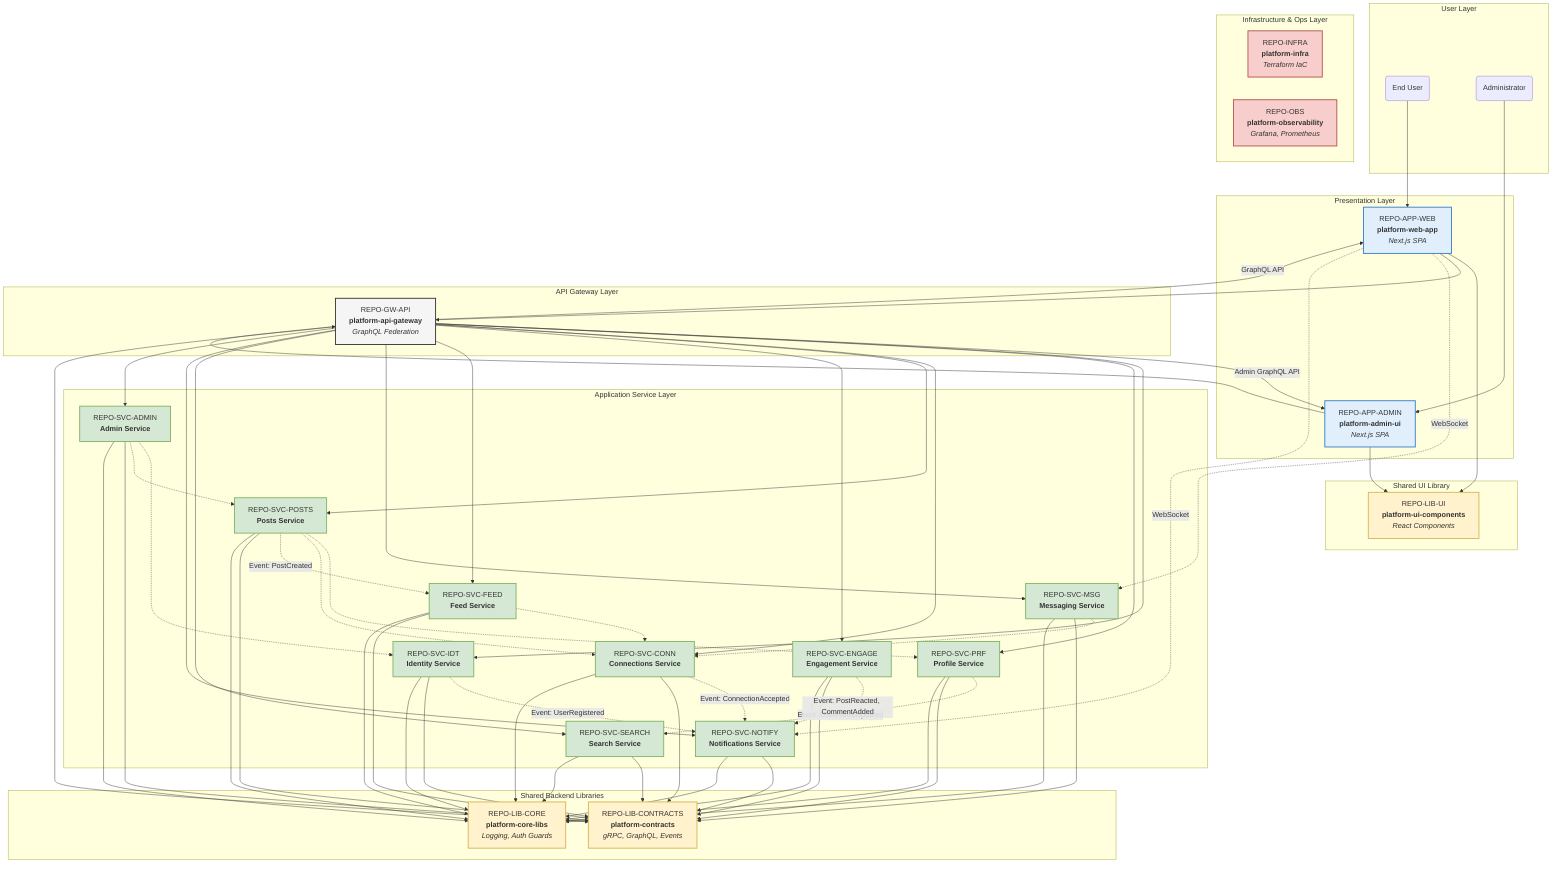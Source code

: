 graph TD
    subgraph "User Layer"
        U1(End User)
        U2(Administrator)
    end

    subgraph "Presentation Layer"
        WebApp[REPO-APP-WEB<br><b>platform-web-app</b><br><i>Next.js SPA</i>] 
        AdminUI[REPO-APP-ADMIN<br><b>platform-admin-ui</b><br><i>Next.js SPA</i>]
    end

    subgraph "Shared UI Library"
        LibUI[REPO-LIB-UI<br><b>platform-ui-components</b><br><i>React Components</i>]
    end

    subgraph "API Gateway Layer"
        APIGW[REPO-GW-API<br><b>platform-api-gateway</b><br><i>GraphQL Federation</i>]
    end

    subgraph "Application Service Layer"
        SvcIDT[REPO-SVC-IDT<br><b>Identity Service</b>]
        SvcPRF[REPO-SVC-PRF<br><b>Profile Service</b>]
        SvcCONN[REPO-SVC-CONN<br><b>Connections Service</b>]
        SvcPOSTS[REPO-SVC-POSTS<br><b>Posts Service</b>]
        SvcENGAGE[REPO-SVC-ENGAGE<br><b>Engagement Service</b>]
        SvcFEED[REPO-SVC-FEED<br><b>Feed Service</b>]
        SvcMSG[REPO-SVC-MSG<br><b>Messaging Service</b>]
        SvcSEARCH[REPO-SVC-SEARCH<br><b>Search Service</b>]
        SvcNOTIFY[REPO-SVC-NOTIFY<br><b>Notifications Service</b>]
        SvcADMIN[REPO-SVC-ADMIN<br><b>Admin Service</b>]
    end

    subgraph "Shared Backend Libraries"
        LibContracts[REPO-LIB-CONTRACTS<br><b>platform-contracts</b><br><i>gRPC, GraphQL, Events</i>]
        LibCore[REPO-LIB-CORE<br><b>platform-core-libs</b><br><i>Logging, Auth Guards</i>]
    end

    subgraph "Infrastructure & Ops Layer"
        Infra[REPO-INFRA<br><b>platform-infra</b><br><i>Terraform IaC</i>]
        Observability[REPO-OBS<br><b>platform-observability</b><br><i>Grafana, Prometheus</i>]
    end

    %% User to App Interactions
    U1 --> WebApp
    U2 --> AdminUI
    
    %% Presentation Layer Dependencies
    WebApp --> LibUI
    AdminUI --> LibUI
    WebApp --> APIGW -- GraphQL API --> WebApp
    AdminUI --> APIGW -- Admin GraphQL API --> AdminUI
    WebApp -. WebSocket .-> SvcMSG
    WebApp -. WebSocket .-> SvcNOTIFY

    %% Gateway to Service Dependencies
    APIGW --> SvcIDT
    APIGW --> SvcPRF
    APIGW --> SvcCONN
    APIGW --> SvcPOSTS
    APIGW --> SvcENGAGE
    APIGW --> SvcFEED
    APIGW --> SvcMSG
    APIGW --> SvcSEARCH
    APIGW --> SvcNOTIFY
    APIGW --> SvcADMIN

    %% Service to Service Dependencies (Sync - gRPC)
    SvcPOSTS -.-> SvcPRF
    SvcPOSTS -.-> SvcCONN
    SvcMSG -.-> SvcCONN
    SvcFEED -.-> SvcCONN
    SvcADMIN -.-> SvcIDT
    SvcADMIN -.-> SvcPOSTS

    %% Service to Service Dependencies (Async - Events)
    SvcIDT -. Event: UserRegistered .-> SvcNOTIFY
    SvcPRF -. Event: UserProfileUpdated .-> SvcSEARCH
    SvcPOSTS -. Event: PostCreated .-> SvcFEED
    SvcENGAGE -. Event: PostReacted, CommentAdded .-> SvcNOTIFY
    SvcCONN -. Event: ConnectionAccepted .-> SvcNOTIFY

    %% Shared Library Dependencies
    APIGW --> LibContracts
    SvcIDT --> LibContracts & LibCore
    SvcPRF --> LibContracts & LibCore
    SvcCONN --> LibContracts & LibCore
    SvcPOSTS --> LibContracts & LibCore
    SvcENGAGE --> LibContracts & LibCore
    SvcFEED --> LibContracts & LibCore
    SvcMSG --> LibContracts & LibCore
    SvcSEARCH --> LibContracts & LibCore
    SvcNOTIFY --> LibContracts & LibCore
    SvcADMIN --> LibContracts & LibCore

    %% Style Definitions
    classDef app fill:#e1effd,stroke:#367dca,stroke-width:2px
    classDef gateway fill:#f5f5f5,stroke:#333,stroke-width:2px
    classDef service fill:#d5e8d4,stroke:#82b366,stroke-width:2px
    classDef lib fill:#fff2cc,stroke:#d6b656,stroke-width:2px
    classDef infra fill:#f8cecc,stroke:#b85450,stroke-width:2px

    class WebApp,AdminUI app
    class APIGW gateway
    class SvcIDT,SvcPRF,SvcCONN,SvcPOSTS,SvcENGAGE,SvcFEED,SvcMSG,SvcSEARCH,SvcNOTIFY,SvcADMIN service
    class LibUI,LibContracts,LibCore lib
    class Infra,Observability infra
